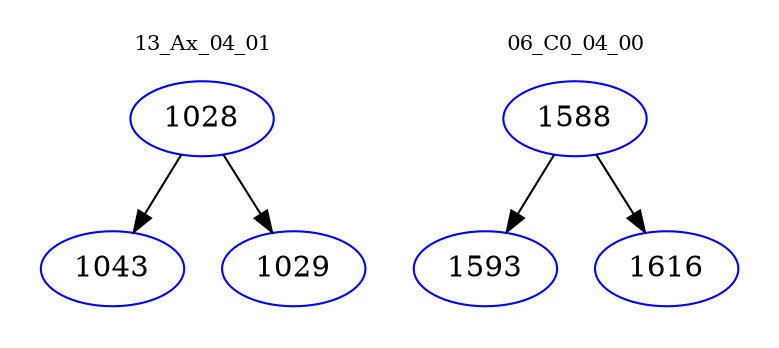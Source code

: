 digraph{
subgraph cluster_0 {
color = white
label = "13_Ax_04_01";
fontsize=10;
T0_1028 [label="1028", color="blue"]
T0_1028 -> T0_1043 [color="black"]
T0_1043 [label="1043", color="blue"]
T0_1028 -> T0_1029 [color="black"]
T0_1029 [label="1029", color="blue"]
}
subgraph cluster_1 {
color = white
label = "06_C0_04_00";
fontsize=10;
T1_1588 [label="1588", color="blue"]
T1_1588 -> T1_1593 [color="black"]
T1_1593 [label="1593", color="blue"]
T1_1588 -> T1_1616 [color="black"]
T1_1616 [label="1616", color="blue"]
}
}
